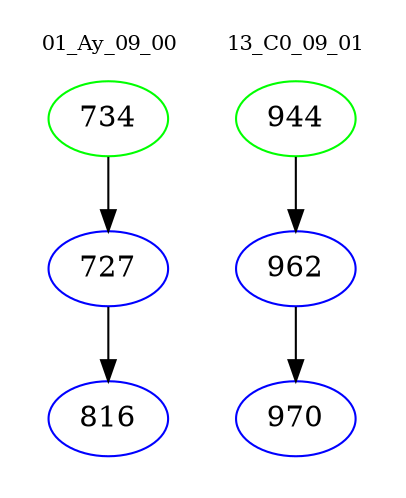 digraph{
subgraph cluster_0 {
color = white
label = "01_Ay_09_00";
fontsize=10;
T0_734 [label="734", color="green"]
T0_734 -> T0_727 [color="black"]
T0_727 [label="727", color="blue"]
T0_727 -> T0_816 [color="black"]
T0_816 [label="816", color="blue"]
}
subgraph cluster_1 {
color = white
label = "13_C0_09_01";
fontsize=10;
T1_944 [label="944", color="green"]
T1_944 -> T1_962 [color="black"]
T1_962 [label="962", color="blue"]
T1_962 -> T1_970 [color="black"]
T1_970 [label="970", color="blue"]
}
}
